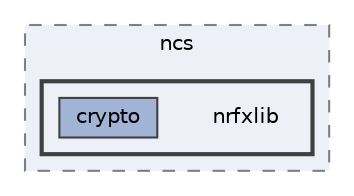 digraph "build/zephyr/CMakeFiles/zephyr.dir/home/rt/ncs/nrfxlib"
{
 // LATEX_PDF_SIZE
  bgcolor="transparent";
  edge [fontname=Helvetica,fontsize=10,labelfontname=Helvetica,labelfontsize=10];
  node [fontname=Helvetica,fontsize=10,shape=box,height=0.2,width=0.4];
  compound=true
  subgraph clusterdir_0f5b5c0a07f3f538d4ddd2ccd6af1151 {
    graph [ bgcolor="#edf0f7", pencolor="grey50", label="ncs", fontname=Helvetica,fontsize=10 style="filled,dashed", URL="dir_0f5b5c0a07f3f538d4ddd2ccd6af1151.html",tooltip=""]
  subgraph clusterdir_2909ef47a4b02cc658c9fb764ec6e414 {
    graph [ bgcolor="#edf0f7", pencolor="grey25", label="", fontname=Helvetica,fontsize=10 style="filled,bold", URL="dir_2909ef47a4b02cc658c9fb764ec6e414.html",tooltip=""]
    dir_2909ef47a4b02cc658c9fb764ec6e414 [shape=plaintext, label="nrfxlib"];
  dir_8c19b9f1d0bab7c71cd8d35ce5357b1c [label="crypto", fillcolor="#a2b4d6", color="grey25", style="filled", URL="dir_8c19b9f1d0bab7c71cd8d35ce5357b1c.html",tooltip=""];
  }
  }
}
